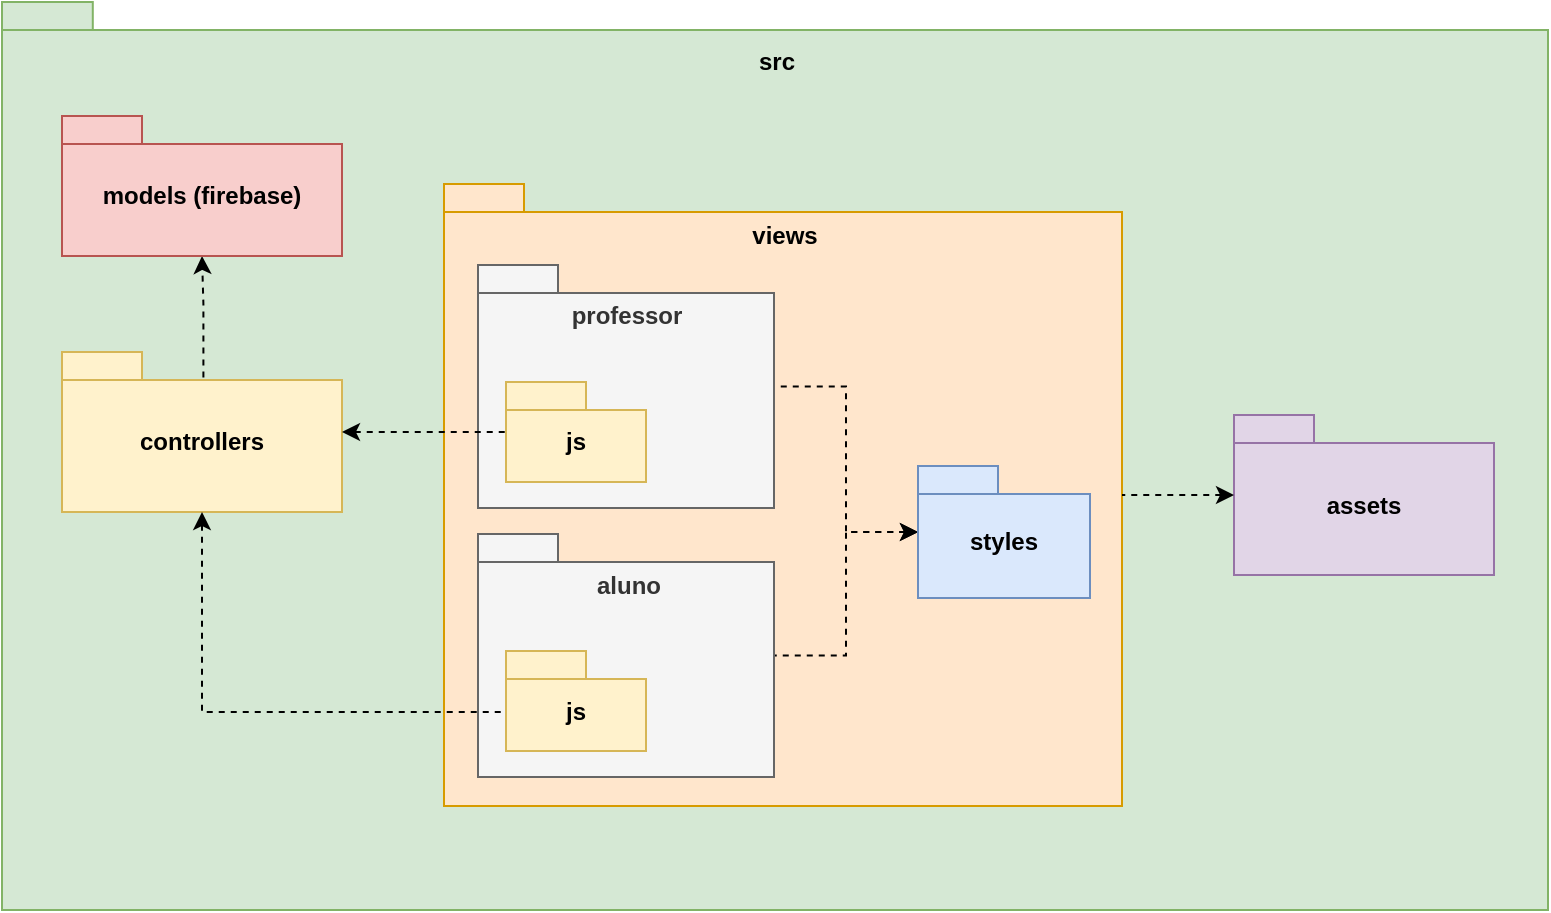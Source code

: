 <mxfile version="25.0.3">
  <diagram name="Página-1" id="skSc1Dzn7DAufpsABrrS">
    <mxGraphModel dx="933" dy="279" grid="0" gridSize="10" guides="1" tooltips="1" connect="1" arrows="1" fold="1" page="0" pageScale="1" pageWidth="827" pageHeight="1169" math="0" shadow="0">
      <root>
        <mxCell id="0" />
        <mxCell id="1" parent="0" />
        <mxCell id="78WVr-vmJHPnTCsPzG9v-8" value="" style="shape=folder;fontStyle=1;spacingTop=10;tabWidth=40;tabHeight=14;tabPosition=left;html=1;whiteSpace=wrap;fillColor=#d5e8d4;strokeColor=#82b366;" parent="1" vertex="1">
          <mxGeometry x="-189" y="26" width="773" height="454" as="geometry" />
        </mxCell>
        <mxCell id="zxO0ibo94v6pejnZgGLM-16" value="" style="edgeStyle=orthogonalEdgeStyle;rounded=0;orthogonalLoop=1;jettySize=auto;html=1;dashed=1;exitX=0.505;exitY=0.16;exitDx=0;exitDy=0;exitPerimeter=0;" edge="1" parent="1" source="78WVr-vmJHPnTCsPzG9v-4" target="78WVr-vmJHPnTCsPzG9v-6">
          <mxGeometry relative="1" as="geometry" />
        </mxCell>
        <mxCell id="78WVr-vmJHPnTCsPzG9v-4" value="controllers" style="shape=folder;fontStyle=1;spacingTop=10;tabWidth=40;tabHeight=14;tabPosition=left;html=1;whiteSpace=wrap;fillColor=#fff2cc;strokeColor=#d6b656;" parent="1" vertex="1">
          <mxGeometry x="-159" y="201" width="140" height="80" as="geometry" />
        </mxCell>
        <mxCell id="78WVr-vmJHPnTCsPzG9v-6" value="models (firebase)" style="shape=folder;fontStyle=1;spacingTop=10;tabWidth=40;tabHeight=14;tabPosition=left;html=1;whiteSpace=wrap;fillColor=#f8cecc;strokeColor=#b85450;" parent="1" vertex="1">
          <mxGeometry x="-159" y="83" width="140" height="70" as="geometry" />
        </mxCell>
        <mxCell id="78WVr-vmJHPnTCsPzG9v-7" value="assets" style="shape=folder;fontStyle=1;spacingTop=10;tabWidth=40;tabHeight=14;tabPosition=left;html=1;whiteSpace=wrap;fillColor=#e1d5e7;strokeColor=#9673a6;" parent="1" vertex="1">
          <mxGeometry x="427" y="232.5" width="130" height="80" as="geometry" />
        </mxCell>
        <mxCell id="zxO0ibo94v6pejnZgGLM-14" value="" style="group" vertex="1" connectable="0" parent="1">
          <mxGeometry x="32" y="117" width="339" height="311" as="geometry" />
        </mxCell>
        <mxCell id="78WVr-vmJHPnTCsPzG9v-3" value="" style="shape=folder;fontStyle=1;spacingTop=10;tabWidth=40;tabHeight=14;tabPosition=left;html=1;whiteSpace=wrap;fillColor=#ffe6cc;strokeColor=#d79b00;" parent="zxO0ibo94v6pejnZgGLM-14" vertex="1">
          <mxGeometry width="339" height="311" as="geometry" />
        </mxCell>
        <mxCell id="78WVr-vmJHPnTCsPzG9v-14" value="views" style="text;html=1;align=center;verticalAlign=middle;resizable=0;points=[];autosize=1;strokeColor=none;fillColor=none;fontStyle=1" parent="zxO0ibo94v6pejnZgGLM-14" vertex="1">
          <mxGeometry x="145.5" y="12.5" width="48" height="26" as="geometry" />
        </mxCell>
        <mxCell id="zxO0ibo94v6pejnZgGLM-12" style="edgeStyle=orthogonalEdgeStyle;rounded=0;orthogonalLoop=1;jettySize=auto;html=1;dashed=1;startArrow=classic;startFill=1;endArrow=none;endFill=0;" edge="1" parent="1" source="78WVr-vmJHPnTCsPzG9v-5" target="zxO0ibo94v6pejnZgGLM-1">
          <mxGeometry relative="1" as="geometry" />
        </mxCell>
        <mxCell id="zxO0ibo94v6pejnZgGLM-13" style="edgeStyle=orthogonalEdgeStyle;rounded=0;orthogonalLoop=1;jettySize=auto;html=1;dashed=1;startArrow=classic;startFill=1;endArrow=none;endFill=0;" edge="1" parent="1" source="78WVr-vmJHPnTCsPzG9v-5" target="zxO0ibo94v6pejnZgGLM-9">
          <mxGeometry relative="1" as="geometry" />
        </mxCell>
        <mxCell id="78WVr-vmJHPnTCsPzG9v-5" value="styles" style="shape=folder;fontStyle=1;spacingTop=10;tabWidth=40;tabHeight=14;tabPosition=left;html=1;whiteSpace=wrap;fillColor=#dae8fc;strokeColor=#6c8ebf;" parent="1" vertex="1">
          <mxGeometry x="269" y="258" width="86" height="66" as="geometry" />
        </mxCell>
        <mxCell id="zxO0ibo94v6pejnZgGLM-6" value="" style="group" vertex="1" connectable="0" parent="1">
          <mxGeometry x="49" y="157.5" width="148" height="121.5" as="geometry" />
        </mxCell>
        <mxCell id="zxO0ibo94v6pejnZgGLM-1" value="" style="shape=folder;fontStyle=1;spacingTop=10;tabWidth=40;tabHeight=14;tabPosition=left;html=1;whiteSpace=wrap;fillColor=#f5f5f5;strokeColor=#666666;fontColor=#333333;" vertex="1" parent="zxO0ibo94v6pejnZgGLM-6">
          <mxGeometry width="148" height="121.5" as="geometry" />
        </mxCell>
        <mxCell id="zxO0ibo94v6pejnZgGLM-4" value="&lt;span style=&quot;color: rgb(51, 51, 51); font-weight: 700; text-wrap-mode: wrap;&quot;&gt;professor&lt;/span&gt;" style="text;html=1;align=center;verticalAlign=middle;resizable=0;points=[];autosize=1;strokeColor=none;fillColor=none;" vertex="1" parent="zxO0ibo94v6pejnZgGLM-6">
          <mxGeometry x="37.5" y="12.5" width="73" height="26" as="geometry" />
        </mxCell>
        <mxCell id="zxO0ibo94v6pejnZgGLM-5" value="js" style="shape=folder;fontStyle=1;spacingTop=10;tabWidth=40;tabHeight=14;tabPosition=left;html=1;whiteSpace=wrap;fillColor=#fff2cc;strokeColor=#d6b656;" vertex="1" parent="zxO0ibo94v6pejnZgGLM-6">
          <mxGeometry x="14" y="58.5" width="70" height="50" as="geometry" />
        </mxCell>
        <mxCell id="zxO0ibo94v6pejnZgGLM-8" value="" style="group" vertex="1" connectable="0" parent="1">
          <mxGeometry x="49" y="292" width="148" height="121.5" as="geometry" />
        </mxCell>
        <mxCell id="zxO0ibo94v6pejnZgGLM-9" value="" style="shape=folder;fontStyle=1;spacingTop=10;tabWidth=40;tabHeight=14;tabPosition=left;html=1;whiteSpace=wrap;fillColor=#f5f5f5;strokeColor=#666666;fontColor=#333333;" vertex="1" parent="zxO0ibo94v6pejnZgGLM-8">
          <mxGeometry width="148" height="121.5" as="geometry" />
        </mxCell>
        <mxCell id="zxO0ibo94v6pejnZgGLM-10" value="&lt;font color=&quot;#333333&quot;&gt;&lt;span style=&quot;text-wrap-mode: wrap;&quot;&gt;&lt;b&gt;aluno&lt;/b&gt;&lt;/span&gt;&lt;/font&gt;" style="text;html=1;align=center;verticalAlign=middle;resizable=0;points=[];autosize=1;strokeColor=none;fillColor=none;" vertex="1" parent="zxO0ibo94v6pejnZgGLM-8">
          <mxGeometry x="49.5" y="12.5" width="50" height="26" as="geometry" />
        </mxCell>
        <mxCell id="zxO0ibo94v6pejnZgGLM-11" value="js" style="shape=folder;fontStyle=1;spacingTop=10;tabWidth=40;tabHeight=14;tabPosition=left;html=1;whiteSpace=wrap;fillColor=#fff2cc;strokeColor=#d6b656;" vertex="1" parent="zxO0ibo94v6pejnZgGLM-8">
          <mxGeometry x="14" y="58.5" width="70" height="50" as="geometry" />
        </mxCell>
        <mxCell id="zxO0ibo94v6pejnZgGLM-15" style="edgeStyle=orthogonalEdgeStyle;rounded=0;orthogonalLoop=1;jettySize=auto;html=1;dashed=1;startArrow=classic;startFill=1;endArrow=none;endFill=0;" edge="1" parent="1" source="78WVr-vmJHPnTCsPzG9v-7" target="78WVr-vmJHPnTCsPzG9v-3">
          <mxGeometry relative="1" as="geometry" />
        </mxCell>
        <mxCell id="zxO0ibo94v6pejnZgGLM-19" style="edgeStyle=orthogonalEdgeStyle;rounded=0;orthogonalLoop=1;jettySize=auto;html=1;dashed=1;startArrow=classic;startFill=1;endArrow=none;endFill=0;" edge="1" parent="1" source="78WVr-vmJHPnTCsPzG9v-4" target="zxO0ibo94v6pejnZgGLM-11">
          <mxGeometry relative="1" as="geometry">
            <Array as="points">
              <mxPoint x="-89" y="381" />
            </Array>
          </mxGeometry>
        </mxCell>
        <mxCell id="zxO0ibo94v6pejnZgGLM-18" style="edgeStyle=orthogonalEdgeStyle;rounded=0;orthogonalLoop=1;jettySize=auto;html=1;dashed=1;endArrow=none;endFill=0;startArrow=classic;startFill=1;" edge="1" parent="1" source="78WVr-vmJHPnTCsPzG9v-4" target="zxO0ibo94v6pejnZgGLM-5">
          <mxGeometry relative="1" as="geometry">
            <Array as="points">
              <mxPoint x="-8" y="241" />
              <mxPoint x="-8" y="241" />
            </Array>
          </mxGeometry>
        </mxCell>
        <mxCell id="zxO0ibo94v6pejnZgGLM-20" value="&lt;b&gt;src&lt;/b&gt;" style="text;html=1;align=center;verticalAlign=middle;resizable=0;points=[];autosize=1;strokeColor=none;fillColor=none;" vertex="1" parent="1">
          <mxGeometry x="179.5" y="43" width="36" height="26" as="geometry" />
        </mxCell>
      </root>
    </mxGraphModel>
  </diagram>
</mxfile>
